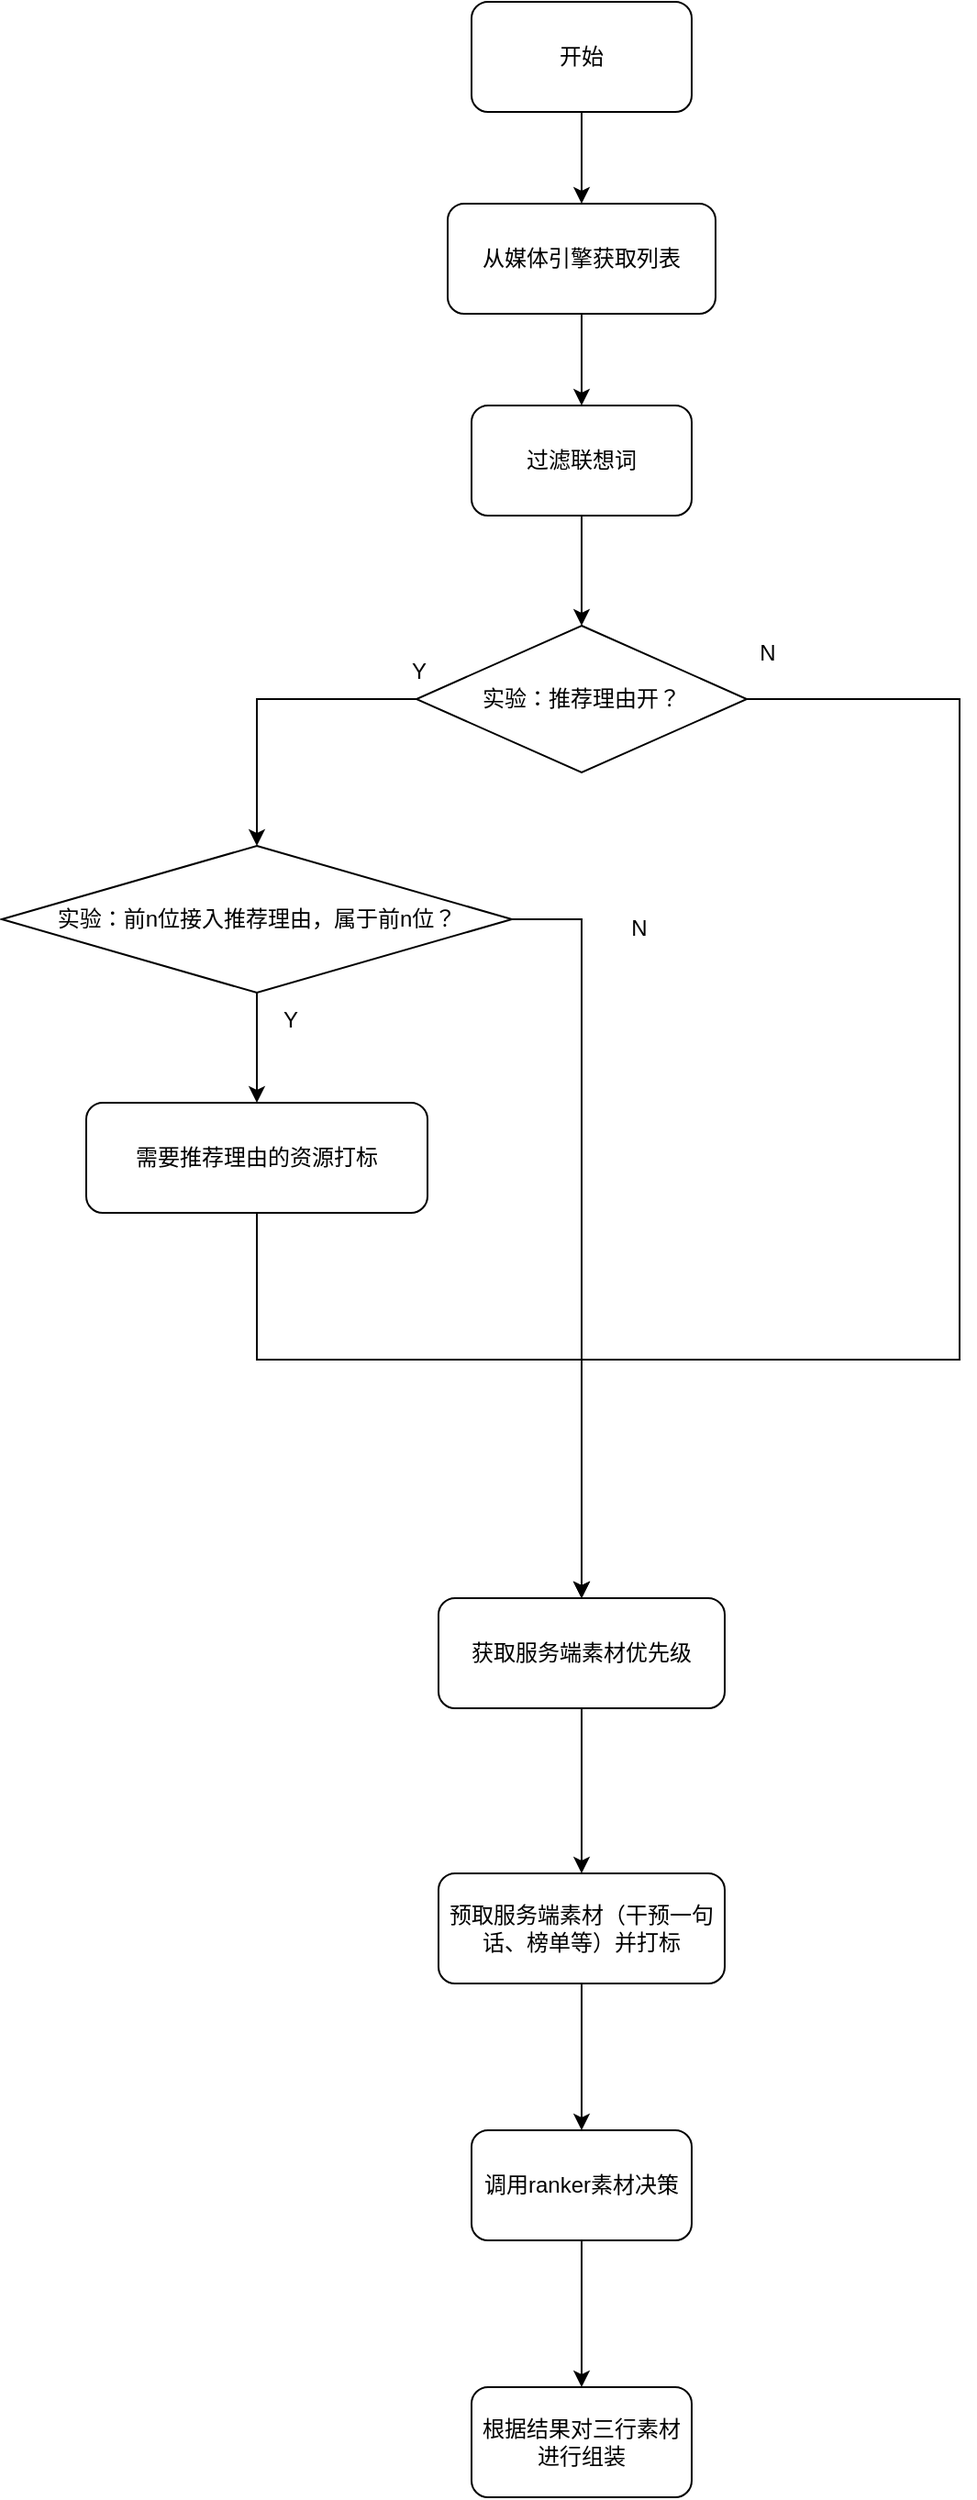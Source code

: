 <mxfile version="26.1.0">
  <diagram name="第 1 页" id="EZRHivlU8XHtSoryxJLz">
    <mxGraphModel dx="1259" dy="673" grid="1" gridSize="10" guides="1" tooltips="1" connect="1" arrows="1" fold="1" page="1" pageScale="1" pageWidth="827" pageHeight="1169" math="0" shadow="0">
      <root>
        <mxCell id="0" />
        <mxCell id="1" parent="0" />
        <mxCell id="DGAGe3rqw4YAZApAKZPy-3" value="" style="edgeStyle=orthogonalEdgeStyle;rounded=0;orthogonalLoop=1;jettySize=auto;html=1;" edge="1" parent="1" source="DGAGe3rqw4YAZApAKZPy-1" target="DGAGe3rqw4YAZApAKZPy-2">
          <mxGeometry relative="1" as="geometry" />
        </mxCell>
        <mxCell id="DGAGe3rqw4YAZApAKZPy-1" value="开始" style="rounded=1;whiteSpace=wrap;html=1;" vertex="1" parent="1">
          <mxGeometry x="354" y="210" width="120" height="60" as="geometry" />
        </mxCell>
        <mxCell id="DGAGe3rqw4YAZApAKZPy-5" value="" style="edgeStyle=orthogonalEdgeStyle;rounded=0;orthogonalLoop=1;jettySize=auto;html=1;" edge="1" parent="1" source="DGAGe3rqw4YAZApAKZPy-2" target="DGAGe3rqw4YAZApAKZPy-4">
          <mxGeometry relative="1" as="geometry" />
        </mxCell>
        <mxCell id="DGAGe3rqw4YAZApAKZPy-2" value="从媒体引擎获取列表" style="whiteSpace=wrap;html=1;rounded=1;" vertex="1" parent="1">
          <mxGeometry x="341" y="320" width="146" height="60" as="geometry" />
        </mxCell>
        <mxCell id="DGAGe3rqw4YAZApAKZPy-16" style="edgeStyle=orthogonalEdgeStyle;rounded=0;orthogonalLoop=1;jettySize=auto;html=1;entryX=0.5;entryY=0;entryDx=0;entryDy=0;" edge="1" parent="1" source="DGAGe3rqw4YAZApAKZPy-4" target="DGAGe3rqw4YAZApAKZPy-15">
          <mxGeometry relative="1" as="geometry" />
        </mxCell>
        <mxCell id="DGAGe3rqw4YAZApAKZPy-4" value="过滤联想词" style="whiteSpace=wrap;html=1;rounded=1;" vertex="1" parent="1">
          <mxGeometry x="354" y="430" width="120" height="60" as="geometry" />
        </mxCell>
        <mxCell id="DGAGe3rqw4YAZApAKZPy-14" style="edgeStyle=orthogonalEdgeStyle;rounded=0;orthogonalLoop=1;jettySize=auto;html=1;entryX=0.5;entryY=0;entryDx=0;entryDy=0;" edge="1" parent="1" target="DGAGe3rqw4YAZApAKZPy-12">
          <mxGeometry relative="1" as="geometry">
            <mxPoint x="414" y="630" as="sourcePoint" />
            <Array as="points">
              <mxPoint x="414" y="590" />
              <mxPoint x="620" y="590" />
              <mxPoint x="620" y="950" />
              <mxPoint x="414" y="950" />
            </Array>
          </mxGeometry>
        </mxCell>
        <mxCell id="DGAGe3rqw4YAZApAKZPy-31" style="edgeStyle=orthogonalEdgeStyle;rounded=0;orthogonalLoop=1;jettySize=auto;html=1;entryX=0.5;entryY=0;entryDx=0;entryDy=0;" edge="1" parent="1" source="DGAGe3rqw4YAZApAKZPy-8" target="DGAGe3rqw4YAZApAKZPy-12">
          <mxGeometry relative="1" as="geometry">
            <Array as="points">
              <mxPoint x="237" y="950" />
              <mxPoint x="414" y="950" />
            </Array>
          </mxGeometry>
        </mxCell>
        <mxCell id="DGAGe3rqw4YAZApAKZPy-8" value="需要推荐理由的资源打标" style="whiteSpace=wrap;html=1;rounded=1;" vertex="1" parent="1">
          <mxGeometry x="144" y="810" width="186" height="60" as="geometry" />
        </mxCell>
        <mxCell id="DGAGe3rqw4YAZApAKZPy-34" style="edgeStyle=orthogonalEdgeStyle;rounded=0;orthogonalLoop=1;jettySize=auto;html=1;entryX=0.5;entryY=0;entryDx=0;entryDy=0;" edge="1" parent="1" source="DGAGe3rqw4YAZApAKZPy-12" target="DGAGe3rqw4YAZApAKZPy-33">
          <mxGeometry relative="1" as="geometry" />
        </mxCell>
        <mxCell id="DGAGe3rqw4YAZApAKZPy-12" value="获取服务端素材优先级" style="whiteSpace=wrap;html=1;rounded=1;" vertex="1" parent="1">
          <mxGeometry x="336" y="1080" width="156" height="60" as="geometry" />
        </mxCell>
        <mxCell id="DGAGe3rqw4YAZApAKZPy-28" style="edgeStyle=orthogonalEdgeStyle;rounded=0;orthogonalLoop=1;jettySize=auto;html=1;entryX=0.5;entryY=0;entryDx=0;entryDy=0;" edge="1" parent="1" source="DGAGe3rqw4YAZApAKZPy-15" target="DGAGe3rqw4YAZApAKZPy-18">
          <mxGeometry relative="1" as="geometry">
            <Array as="points">
              <mxPoint x="237" y="590" />
            </Array>
          </mxGeometry>
        </mxCell>
        <mxCell id="DGAGe3rqw4YAZApAKZPy-15" value="实验：推荐理由开？" style="rhombus;whiteSpace=wrap;html=1;" vertex="1" parent="1">
          <mxGeometry x="324" y="550" width="180" height="80" as="geometry" />
        </mxCell>
        <mxCell id="DGAGe3rqw4YAZApAKZPy-25" style="edgeStyle=orthogonalEdgeStyle;rounded=0;orthogonalLoop=1;jettySize=auto;html=1;entryX=0.5;entryY=0;entryDx=0;entryDy=0;" edge="1" parent="1" source="DGAGe3rqw4YAZApAKZPy-18" target="DGAGe3rqw4YAZApAKZPy-12">
          <mxGeometry relative="1" as="geometry">
            <Array as="points">
              <mxPoint x="414" y="790" />
              <mxPoint x="414" y="790" />
            </Array>
          </mxGeometry>
        </mxCell>
        <mxCell id="DGAGe3rqw4YAZApAKZPy-30" style="edgeStyle=orthogonalEdgeStyle;rounded=0;orthogonalLoop=1;jettySize=auto;html=1;entryX=0.5;entryY=0;entryDx=0;entryDy=0;" edge="1" parent="1" source="DGAGe3rqw4YAZApAKZPy-18" target="DGAGe3rqw4YAZApAKZPy-8">
          <mxGeometry relative="1" as="geometry" />
        </mxCell>
        <mxCell id="DGAGe3rqw4YAZApAKZPy-18" value="实验：前n位接入推荐理由，属于前n位？" style="rhombus;whiteSpace=wrap;html=1;" vertex="1" parent="1">
          <mxGeometry x="98" y="670" width="278" height="80" as="geometry" />
        </mxCell>
        <mxCell id="DGAGe3rqw4YAZApAKZPy-21" value="Y" style="text;html=1;align=center;verticalAlign=middle;resizable=0;points=[];autosize=1;strokeColor=none;fillColor=none;" vertex="1" parent="1">
          <mxGeometry x="310" y="560" width="30" height="30" as="geometry" />
        </mxCell>
        <mxCell id="DGAGe3rqw4YAZApAKZPy-24" value="Y" style="text;html=1;align=center;verticalAlign=middle;resizable=0;points=[];autosize=1;strokeColor=none;fillColor=none;" vertex="1" parent="1">
          <mxGeometry x="240" y="750" width="30" height="30" as="geometry" />
        </mxCell>
        <mxCell id="DGAGe3rqw4YAZApAKZPy-26" value="N" style="text;html=1;align=center;verticalAlign=middle;resizable=0;points=[];autosize=1;strokeColor=none;fillColor=none;" vertex="1" parent="1">
          <mxGeometry x="500" y="550" width="30" height="30" as="geometry" />
        </mxCell>
        <mxCell id="DGAGe3rqw4YAZApAKZPy-27" value="N" style="text;html=1;align=center;verticalAlign=middle;resizable=0;points=[];autosize=1;strokeColor=none;fillColor=none;" vertex="1" parent="1">
          <mxGeometry x="430" y="700" width="30" height="30" as="geometry" />
        </mxCell>
        <mxCell id="DGAGe3rqw4YAZApAKZPy-37" value="" style="edgeStyle=orthogonalEdgeStyle;rounded=0;orthogonalLoop=1;jettySize=auto;html=1;" edge="1" parent="1" source="DGAGe3rqw4YAZApAKZPy-33" target="DGAGe3rqw4YAZApAKZPy-36">
          <mxGeometry relative="1" as="geometry" />
        </mxCell>
        <mxCell id="DGAGe3rqw4YAZApAKZPy-33" value="预取服务端素材（干预一句话、榜单等）并打标" style="whiteSpace=wrap;html=1;rounded=1;" vertex="1" parent="1">
          <mxGeometry x="336" y="1230" width="156" height="60" as="geometry" />
        </mxCell>
        <mxCell id="DGAGe3rqw4YAZApAKZPy-39" value="" style="edgeStyle=orthogonalEdgeStyle;rounded=0;orthogonalLoop=1;jettySize=auto;html=1;" edge="1" parent="1" source="DGAGe3rqw4YAZApAKZPy-36" target="DGAGe3rqw4YAZApAKZPy-38">
          <mxGeometry relative="1" as="geometry" />
        </mxCell>
        <mxCell id="DGAGe3rqw4YAZApAKZPy-36" value="调用ranker素材决策" style="whiteSpace=wrap;html=1;rounded=1;" vertex="1" parent="1">
          <mxGeometry x="354" y="1370" width="120" height="60" as="geometry" />
        </mxCell>
        <mxCell id="DGAGe3rqw4YAZApAKZPy-38" value="根据结果对三行素材进行组装" style="whiteSpace=wrap;html=1;rounded=1;" vertex="1" parent="1">
          <mxGeometry x="354" y="1510" width="120" height="60" as="geometry" />
        </mxCell>
      </root>
    </mxGraphModel>
  </diagram>
</mxfile>
